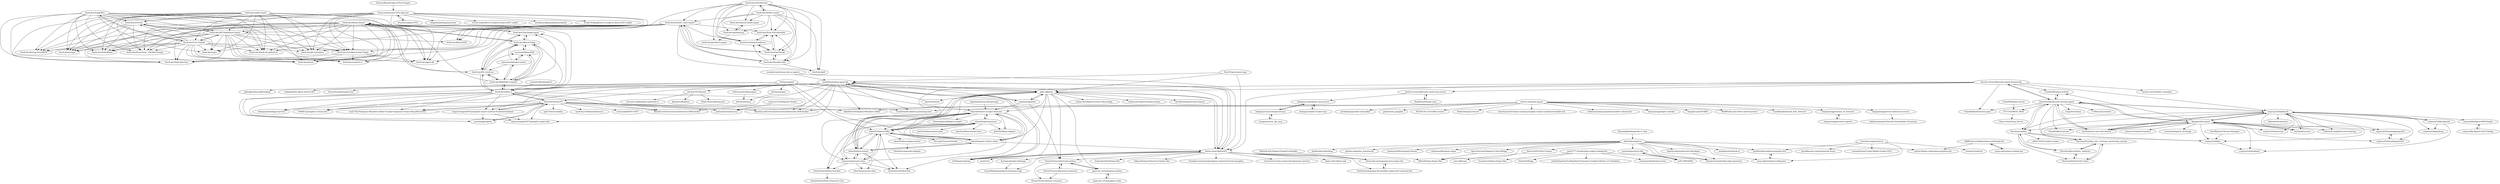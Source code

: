 digraph G {
"DosX-dev/FindEXEC" -> "DosX-dev/x16Calc"
"DosX-dev/FindEXEC" -> "DosX-dev/HelloWorld"
"DosX-dev/FindEXEC" -> "DosX-dev/rep3"
"DosX-dev/FindEXEC" -> "DosX-dev/NoLag-PortalRTX"
"DosX-dev/FindEXEC" -> "DosX-dev/DosX-dev.github.io"
"DosX-dev/FindEXEC" -> "DosX-dev/NET-MalwareCryptor"
"DosX-dev/FindEXEC" -> "DosX-dev/braux"
"DosX-dev/FindEXEC" -> "DosX-dev/VirusTotal__VM-Bots-Dump"
"DosX-dev/FindEXEC" -> "DosX-dev/scripts"
"DosX-dev/FindEXEC" -> "DosX-dev/UAC-Exploit"
"DosX-dev/FindEXEC" -> "DosX-dev/cpuid-in-C"
"DosX-dev/FindEXEC" -> "DosX-dev/open-db"
"DosX-dev/FindEXEC" -> "DosX-dev/DefCollection"
"DosX-dev/FindEXEC" -> "DosX-dev/JS-Calculator"
"DosX-dev/FindEXEC" -> "DosX-dev/LetsBeFriends-Trojan"
"DosX-dev/x16Calc" -> "DosX-dev/HelloWorld"
"DosX-dev/x16Calc" -> "DosX-dev/rep3"
"DosX-dev/x16Calc" -> "DosX-dev/VirusTotal__VM-Bots-Dump"
"DosX-dev/x16Calc" -> "DosX-dev/NoLag-PortalRTX"
"DosX-dev/x16Calc" -> "DosX-dev/DosX-dev.github.io"
"DosX-dev/x16Calc" -> "DosX-dev/scripts"
"DosX-dev/x16Calc" -> "DosX-dev/NET-MalwareCryptor"
"DosX-dev/UAC-Exploit" -> "DosX-dev/rep3"
"DosX-dev/UAC-Exploit" -> "DosX-dev/HelloWorld"
"DosX-dev/UAC-Exploit" -> "DosX-dev/NET-MalwareCryptor"
"DosX-dev/UAC-Exploit" -> "DosX-dev/DosX-dev.github.io"
"DosX-dev/UAC-Exploit" -> "DosX-dev/scripts"
"DosX-dev/UAC-Exploit" -> "DosX-dev/VirusTotal__VM-Bots-Dump"
"DosX-dev/UAC-Exploit" -> "DosX-dev/NoLag-PortalRTX"
"DosX-dev/UAC-Exploit" -> "DosX-dev/x16Calc"
"DosX-dev/UAC-Exploit" -> "DosX-dev/braux"
"DosX-dev/UAC-Exploit" -> "DosX-dev/cpuid-in-C"
"DosX-dev/UAC-Exploit" -> "DosX-dev/JS-Calculator"
"DosX-dev/UAC-Exploit" -> "DosX-dev/open-db"
"DosX-dev/UAC-Exploit" -> "DosX-dev/DefCollection"
"DosX-dev/UAC-Exploit" -> "DosX-dev/LetsBeFriends-Trojan"
"DosX-dev/UAC-Exploit" -> "DosX-dev/FindEXEC"
"DosX-dev/ASM-Guard" -> "DosX-dev/HelloWorld"
"DosX-dev/ASM-Guard" -> "DosX-dev/rep3"
"DosX-dev/ASM-Guard" -> "DosX-dev/x16Calc"
"DosX-dev/ASM-Guard" -> "DosX-dev/DosX-dev.github.io"
"DosX-dev/ASM-Guard" -> "DosX-dev/NET-MalwareCryptor"
"DosX-dev/ASM-Guard" -> "DosX-dev/scripts"
"DosX-dev/ASM-Guard" -> "DosX-dev/open-db"
"DosX-dev/ASM-Guard" -> "DosX-dev/NoLag-PortalRTX"
"DosX-dev/ASM-Guard" -> "DosX-dev/UAC-Exploit"
"DosX-dev/ASM-Guard" -> "DosX-dev/cpuid-in-C"
"DosX-dev/ASM-Guard" -> "DosX-dev/VirusTotal__VM-Bots-Dump"
"DosX-dev/ASM-Guard" -> "DosX-dev/JS-Calculator"
"DosX-dev/ASM-Guard" -> "DosX-dev/braux"
"DosX-dev/ASM-Guard" -> "DosX-dev/DefCollection"
"DosX-dev/ASM-Guard" -> "DosX-dev/LetsBeFriends-Trojan"
"elizaOS/agentmemory" -> "elizaOS/twitter-scraper-finetune"
"elizaOS/agentmemory" -> "elizaOS/characterfile"
"elizaOS/agentmemory" -> "JoinTheAlliance/bgent" ["e"=1]
"elizaOS/agentmemory" -> "JoinTheAlliance/autocoder" ["e"=1]
"elizaOS/agentmemory" -> "JoinTheAlliance/start-here" ["e"=1]
"elizaOS/agentmemory" -> "HowieDuhzit/Eliza-Installer"
"DosX-dev/MemCleaner" -> "DosX-dev/TinySnake-game"
"DosX-dev/MemCleaner" -> "DosX-dev/PE-LiteScan"
"DosX-dev/MemCleaner" -> "DosX-dev/BatchToApp"
"DosX-dev/MemCleaner" -> "DosX-dev/cpuid-in-C"
"DosX-dev/MemCleaner" -> "DosX-dev/open-db"
"DosX-dev/MemCleaner" -> "DosX-dev/NET-MalwareCryptor"
"DosX-dev/MemCleaner" -> "DosX-dev/LetsBeFriends-Trojan"
"DosX-dev/MemCleaner" -> "DosX-dev/DefCollection"
"DosX-dev/MemCleaner" -> "DosX-dev/rep3"
"DosX-dev/MemCleaner" -> "DosX-dev/braux"
"DosX-dev/MemCleaner" -> "DosX-dev/HelloWorld"
"DosX-dev/MemCleaner" -> "DosX-dev/JS-Calculator"
"DosX-dev/MemCleaner" -> "DosX-dev/NoLag-PortalRTX"
"DosX-dev/MemCleaner" -> "DosX-dev/DosX-dev.github.io"
"DosX-dev/MemCleaner" -> "DosX-dev/VirusTotal__VM-Bots-Dump"
"DosX-dev/TinySnake-game" -> "DosX-dev/MemCleaner"
"DosX-dev/TinySnake-game" -> "DosX-dev/PE-LiteScan"
"DosX-dev/TinySnake-game" -> "DosX-dev/BatchToApp"
"DosX-dev/NET-MalwareCryptor" -> "DosX-dev/braux"
"DosX-dev/NET-MalwareCryptor" -> "DosX-dev/cpuid-in-C"
"DosX-dev/NET-MalwareCryptor" -> "DosX-dev/DefCollection"
"DosX-dev/NET-MalwareCryptor" -> "DosX-dev/open-db"
"DosX-dev/NET-MalwareCryptor" -> "DosX-dev/rep3"
"DosX-dev/NET-MalwareCryptor" -> "DosX-dev/JS-Calculator"
"DosX-dev/NET-MalwareCryptor" -> "DosX-dev/LetsBeFriends-Trojan"
"DosX-dev/NET-MalwareCryptor" -> "DosX-dev/HelloWorld"
"DosX-dev/NET-MalwareCryptor" -> "DosX-dev/scripts"
"DosX-dev/NET-MalwareCryptor" -> "DosX-dev/VirusTotal__VM-Bots-Dump"
"DosX-dev/NET-MalwareCryptor" -> "DosX-dev/NoLag-PortalRTX"
"DosX-dev/NET-MalwareCryptor" -> "DosX-dev/DosX-dev.github.io"
"DosX-dev/NET-MalwareCryptor" -> "DosX-dev/UAC-Exploit"
"DosX-dev/NET-MalwareCryptor" -> "DosX-dev/x16Calc"
"DosX-dev/NET-MalwareCryptor" -> "DosX-dev/BatchASM"
"DosX-dev/LetsBeFriends-Trojan" -> "DosX-dev/open-db"
"DosX-dev/LetsBeFriends-Trojan" -> "DosX-dev/cpuid-in-C"
"DosX-dev/LetsBeFriends-Trojan" -> "DosX-dev/braux"
"DosX-dev/LetsBeFriends-Trojan" -> "DosX-dev/DefCollection"
"friuns2/BlackFriday-GPTs-Prompts" -> "friuns2/Awesome-GPTs-Big-List" ["e"=1]
"friuns2/Leaked-GPTs" -> "friuns2/Awesome-GPTs-Big-List" ["e"=1]
"raphaelmansuy/code2prompt" -> "elizaOS/twitter-scraper-finetune" ["e"=1]
"ac3ss0r/obfusheader.h" -> "DosX-dev/obfus.h" ["e"=1]
"friuns2/Awesome-GPTs-Big-List" -> "bingsydney/bingextension"
"friuns2/Awesome-GPTs-Big-List" -> "friuns2/Leaked-GPTs" ["e"=1]
"friuns2/Awesome-GPTs-Big-List" -> "eCash-stake/How-to-stake-eCash-in-XEC-wallet"
"friuns2/Awesome-GPTs-Big-List" -> "monkeymrfgit/monkeymrf-guide"
"friuns2/Awesome-GPTs-Big-List" -> "DosX-dev/braux"
"friuns2/Awesome-GPTs-Big-List" -> "DosX-dev/cpuid-in-C"
"friuns2/Awesome-GPTs-Big-List" -> "DosX-dev/BatchASM"
"friuns2/Awesome-GPTs-Big-List" -> "DosX-dev/x16Calc"
"friuns2/Awesome-GPTs-Big-List" -> "eCash-Staking/How-to-stake-eCash-in-XEC-wallet"
"friuns2/Awesome-GPTs-Big-List" -> "DosX-dev/DefCollection"
"friuns2/Awesome-GPTs-Big-List" -> "DosX-dev/scripts"
"friuns2/Awesome-GPTs-Big-List" -> "DosX-dev/VirusTotal__VM-Bots-Dump"
"friuns2/Awesome-GPTs-Big-List" -> "DosX-dev/JS-Calculator"
"friuns2/Awesome-GPTs-Big-List" -> "DosX-dev/open-db"
"friuns2/Awesome-GPTs-Big-List" -> "DosX-dev/LetsBeFriends-Trojan"
"DosX-dev/obfus.h" -> "DosX-dev/Astral-PE"
"DosX-dev/obfus.h" -> "DosX-dev/PE-LiteScan"
"DosX-dev/obfus.h" -> "DosX-dev/TinySnake-game"
"DosX-dev/obfus.h" -> "DosX-dev/MemCleaner"
"DosX-dev/obfus.h" -> "DosX-dev/BatchToApp"
"DosX-dev/obfus.h" -> "machinegpt/agent"
"DosX-dev/obfus.h" -> "DosX-dev/WebSafeCompiler"
"DosX-dev/obfus.h" -> "cnsk7392/Telegram-Members-Adder-Scraper-Spammer-Cloner-ManyMore2025"
"DosX-dev/obfus.h" -> "topsecretagent007/pumpfun-smart-contract-frontend-backend"
"DosX-dev/obfus.h" -> "JoshuaSum/solana-txn"
"DosX-dev/obfus.h" -> "tokenguardio/dapp-marvels"
"DosX-dev/obfus.h" -> "MrR812/pumpfun-volume-bot"
"DosX-dev/obfus.h" -> "topsecretagent007/pumpfun-sniper-bot"
"DosX-dev/obfus.h" -> "MiniAiLive/ID-DocumentLivenessDetection-SDK-Docker"
"DosX-dev/obfus.h" -> "MiniAiLive/FaceLivenessDetection-SDK-Docker"
"piotrostr/listen" -> "sendaifun/solana-agent-kit" ["e"=1]
"DosX-dev/Zeus-File-Identifier" -> "DosX-dev/AntiAntiAdblock"
"DosX-dev/Zeus-File-Identifier" -> "DosX-dev/FastTweak"
"DosX-dev/DotNET_XorCryptor" -> "DosX-dev/Zeus-File-Identifier"
"DosX-dev/DotNET_XorCryptor" -> "DosX-dev/AntiAntiAdblock"
"DosX-dev/DotNET_XorCryptor" -> "DosX-dev/FastTweak"
"DosX-dev/DotNET_XorCryptor" -> "DosX-dev/PassByCode"
"DosX-dev/DotNET_XorCryptor" -> "DosX-dev/pdf"
"DosX-dev/DotNET_XorCryptor" -> "DosX-dev/BatchASM"
"DosX-dev/DotNET_XorCryptor" -> "DosX-dev/NET-MalwareCryptor"
"DosX-dev/DotNET_XorCryptor" -> "DosX-dev/open-db"
"DosX-dev/DotNET_XorCryptor" -> "DosX-dev/JS-Calculator"
"DosX-dev/DotNET_XorCryptor" -> "DosX-dev/braux"
"DosX-dev/DotNET_XorCryptor" -> "DosX-dev/scripts"
"DosX-dev/DotNET_XorCryptor" -> "DosX-dev/HelloWorld"
"DosX-dev/DotNET_XorCryptor" -> "DosX-dev/DosX-dev.github.io"
"DosX-dev/DotNET_XorCryptor" -> "DosX-dev/LetsBeFriends-Trojan"
"DosX-dev/DotNET_XorCryptor" -> "DosX-dev/DefCollection"
"DosX-dev/AntiAntiAdblock" -> "DosX-dev/Zeus-File-Identifier"
"DosX-dev/AntiAntiAdblock" -> "DosX-dev/FastTweak"
"DosX-dev/PassByCode" -> "DosX-dev/Zeus-File-Identifier"
"DosX-dev/PassByCode" -> "DosX-dev/AntiAntiAdblock"
"DosX-dev/PassByCode" -> "DosX-dev/FastTweak"
"DosX-dev/PassByCode" -> "DosX-dev/pdf"
"DosX-dev/PassByCode" -> "DosX-dev/DotNET_XorCryptor"
"Virtual-Protocol/protocol-contracts" -> "Virtual-Protocol/virtuals-python"
"Virtual-Protocol/protocol-contracts" -> "Virtual-Protocol/react-virtual-ai"
"DosX-dev/FastTweak" -> "DosX-dev/Zeus-File-Identifier"
"DosX-dev/FastTweak" -> "DosX-dev/AntiAntiAdblock"
"DosX-dev/FastTweak" -> "DosX-dev/DotNET_XorCryptor"
"DosX-dev/FastTweak" -> "DosX-dev/PassByCode"
"DosX-dev/HTML-Guard" -> "DosX-dev/pdf"
"DosX-dev/HTML-Guard" -> "DosX-dev/NativeClicker-game"
"DosX-dev/HTML-Guard" -> "DosX-dev/geoblock.js"
"DosX-dev/HTML-Guard" -> "DosX-dev/AntiAntiAdblock"
"DosX-dev/HTML-Guard" -> "DosX-dev/FastTweak"
"DosX-dev/HTML-Guard" -> "DosX-dev/Zeus-File-Identifier"
"DosX-dev/HTML-Guard" -> "DosX-dev/PassByCode"
"DosX-dev/HTML-Guard" -> "DosX-dev/DotNET_XorCryptor"
"DosX-dev/HTML-Guard" -> "DosX-dev/UPX-Patcher"
"DosX-dev/UPX-Patcher" -> "DosX-dev/NativeClicker-game"
"DosX-dev/UPX-Patcher" -> "DosX-dev/geoblock.js"
"DosX-dev/UPX-Patcher" -> "DosX-dev/pdf"
"DosX-dev/UPX-Patcher" -> "DosX-dev/HTML-Guard"
"DosX-dev/UPX-Patcher" -> "DosX-dev/DotNET_XorCryptor"
"DosX-dev/UPX-Patcher" -> "DosX-dev/Zeus-File-Identifier"
"DosX-dev/UPX-Patcher" -> "DosX-dev/AntiAntiAdblock"
"DosX-dev/UPX-Patcher" -> "DosX-dev/PassByCode"
"DosX-dev/UPX-Patcher" -> "DosX-dev/FastTweak"
"DosX-dev/UPX-Patcher" -> "DosX-dev/JustMove-game"
"DosX-dev/UPX-Patcher" -> "DosX-dev/BatchASM"
"DosX-dev/NativeClicker-game" -> "DosX-dev/geoblock.js"
"DosX-dev/geoblock.js" -> "DosX-dev/NativeClicker-game"
"DosX-dev/geoblock.js" -> "DosX-dev/JustMove-game"
"dopezerobiz/solana-bot-developer" -> "flatulent-foundry/fart-joke-generator"
"ChainBuff/solana-web3js" -> "QuantVela/build-your-onchain-agent" ["e"=1]
"sendaifun/solana-agent-kit" -> "machinegpt/agent"
"sendaifun/solana-agent-kit" -> "JoshuaSum/solana-txn"
"sendaifun/solana-agent-kit" -> "cnsk7392/Telegram-Members-Adder-Scraper-Spammer-Cloner-ManyMore2025"
"sendaifun/solana-agent-kit" -> "DosX-dev/Astral-PE"
"sendaifun/solana-agent-kit" -> "topsecretagent007/pumpfun-sniper-bot"
"sendaifun/solana-agent-kit" -> "topsecretagent007/pumpfun-smart-contract-frontend-backend"
"sendaifun/solana-agent-kit" -> "goat-sdk/goat"
"sendaifun/solana-agent-kit" -> "blorm-network/ZerePy"
"sendaifun/solana-agent-kit" -> "DosX-dev/obfus.h"
"sendaifun/solana-agent-kit" -> "MrR812/pumpfun-volume-bot"
"sendaifun/solana-agent-kit" -> "MiniAiLive/FaceLivenessDetection-SDK-Docker"
"sendaifun/solana-agent-kit" -> "0xPlaygrounds/rig" ["e"=1]
"sendaifun/solana-agent-kit" -> "MiniAiLive/ID-DocumentLivenessDetection-SDK-Docker"
"sendaifun/solana-agent-kit" -> "xbkdf2819/Telegram-Members-Adder"
"sendaifun/solana-agent-kit" -> "EchoEth/eth-address-poisoning-tool"
"Rabnail-SOL/Solana-PumpFun-Bundler" -> "Novacode-ux/sunpump-tron-sniper-bot" ["e"=1]
"heurist-network/heurist-agent-framework" -> "QuantVela/build-your-onchain-agent"
"heurist-network/heurist-agent-framework" -> "heurist-network/heurist-mesh-mcp-server"
"heurist-network/heurist-agent-framework" -> "heurist-network/dev-examples"
"heurist-network/heurist-agent-framework" -> "ChainBuff/yellowstone-grpc" ["e"=1]
"heurist-network/heurist-agent-framework" -> "ChainBuff/solana-web3js" ["e"=1]
"heurist-network/heurist-agent-framework" -> "cryptocj520/bphltaoli"
"heurist-network/heurist-agent-framework" -> "blorm-network/ZerePy"
"heurist-network/heurist-agent-framework" -> "goat-sdk/goat"
"heurist-network/heurist-agent-framework" -> "elizaOS/characterfile"
"elizaOS/twitter-scraper-finetune" -> "elizaOS/characterfile"
"elizaOS/twitter-scraper-finetune" -> "elizaOS/agentmemory"
"elizaOS/twitter-scraper-finetune" -> "dreaminglucid/degen-scraper"
"elizaOS/twitter-scraper-finetune" -> "elizaOS/agent-twitter-client" ["e"=1]
"elizaOS/twitter-scraper-finetune" -> "elizaOS/eliza-starter"
"elizaOS/twitter-scraper-finetune" -> "elizaOS/LiveVideoChat"
"elizaOS/twitter-scraper-finetune" -> "thejoven/awesome-eliza"
"elizaOS/twitter-scraper-finetune" -> "JoinTheAlliance/bgent" ["e"=1]
"blorm-network/ZerePy" -> "0xPlaygrounds/rig" ["e"=1]
"blorm-network/ZerePy" -> "sendaifun/solana-agent-kit"
"blorm-network/ZerePy" -> "SolanabuyBot/Solana-Bot"
"blorm-network/ZerePy" -> "FunPumtools/pump-fun-bundler-sniper-bot-comment-bot"
"blorm-network/ZerePy" -> "goat-sdk/goat"
"blorm-network/ZerePy" -> "Sifpun/Solana-Pump-Fun-Sniper-Bot"
"blorm-network/ZerePy" -> "Pumpfuncomments/pumpfun-comment-bot-for-pumpfun" ["e"=1]
"blorm-network/ZerePy" -> "Novacode-ux/sunpump-tron-sniper-bot"
"blorm-network/ZerePy" -> "Sfibra/Solana-Sniper-Bot"
"blorm-network/ZerePy" -> "SuomiMarketing/Sports-betting-script"
"blorm-network/ZerePy" -> "LetCasino/Crypto-casino-development-services"
"blorm-network/ZerePy" -> "flash-usdt1/flash-usdt"
"blorm-network/ZerePy" -> "herniqeu/graph-arbitrage"
"blorm-network/ZerePy" -> "aixzti1/ti1"
"blorm-network/ZerePy" -> "Virtual-Protocol/virtuals-python"
"ChainBuff/open-sol-bot" -> "FCY316/OROG_WEB" ["e"=1]
"elizaOS/agent-twitter-client" -> "elizaOS/twitter-scraper-finetune" ["e"=1]
"elizaOS/agent-twitter-client" -> "elizaOS/characterfile" ["e"=1]
"elizaOS/agent-twitter-client" -> "elizaOS/agentmemory" ["e"=1]
"elizaOS/agent-twitter-client" -> "blorm-network/ZerePy" ["e"=1]
"elizaOS/agent-twitter-client" -> "elizaOS/eliza-starter" ["e"=1]
"goat-sdk/goat" -> "coinbase/agentkit" ["e"=1]
"goat-sdk/goat" -> "sendaifun/solana-agent-kit"
"goat-sdk/goat" -> "blorm-network/ZerePy"
"goat-sdk/goat" -> "Virtual-Protocol/virtuals-python"
"goat-sdk/goat" -> "elizaOS/twitter-scraper-finetune"
"goat-sdk/goat" -> "elizaOS/eliza-starter"
"goat-sdk/goat" -> "solana-developers/create-solana-dapp" ["e"=1]
"goat-sdk/goat" -> "piotrostr/listen" ["e"=1]
"goat-sdk/goat" -> "solana-developers/solana-actions" ["e"=1]
"goat-sdk/goat" -> "elizaOS/agent-twitter-client" ["e"=1]
"goat-sdk/goat" -> "thejoven/awesome-eliza"
"goat-sdk/goat" -> "0xPlaygrounds/rig" ["e"=1]
"goat-sdk/goat" -> "davidfurlong/awesome-frames" ["e"=1]
"goat-sdk/goat" -> "elizaOS/characterfile"
"goat-sdk/goat" -> "game-by-virtuals/game-python"
"elizaOS/characterfile" -> "elizaOS/twitter-scraper-finetune"
"elizaOS/characterfile" -> "elizaOS/agentmemory"
"elizaOS/characterfile" -> "elizaOS/eliza-starter"
"elizaOS/characterfile" -> "elizaOS/LiveVideoChat"
"elizaOS/characterfile" -> "thejoven/awesome-eliza"
"elizaOS/characterfile" -> "elizaOS/agent-twitter-client" ["e"=1]
"elizaOS/characterfile" -> "HowieDuhzit/Eliza-Installer"
"elizaOS/characterfile" -> "M3-org/CharacterStudio" ["e"=1]
"elizaOS/characterfile" -> "elizaOS/eliza-plugin-starter"
"thejoven/awesome-eliza" -> "elizaOS/characterfile"
"thejoven/awesome-eliza" -> "elizaOS/twitter-scraper-finetune"
"thejoven/awesome-eliza" -> "HowieDuhzit/Eliza-Installer"
"thejoven/awesome-eliza" -> "elizaOS/LiveVideoChat"
"thejoven/awesome-eliza" -> "elizaOS/agentmemory"
"thejoven/awesome-eliza" -> "elizaOS/eliza-starter"
"thejoven/awesome-eliza" -> "elizaOS/awesome-eliza"
"coinbase/agentkit" -> "goat-sdk/goat" ["e"=1]
"coinbase/agentkit" -> "elizaOS/twitter-scraper-finetune" ["e"=1]
"coinbase/agentkit" -> "sendaifun/solana-agent-kit" ["e"=1]
"coinbase/agentkit" -> "Virtual-Protocol/virtuals-python" ["e"=1]
"0xPlaygrounds/rig" -> "blorm-network/ZerePy" ["e"=1]
"0xPlaygrounds/rig" -> "sendaifun/solana-agent-kit" ["e"=1]
"elizaOS/eliza-starter" -> "elizaOS/characterfile"
"elizaOS/eliza-starter" -> "elizaOS/twitter-scraper-finetune"
"elizaOS/eliza-starter" -> "elizaOS/agentmemory"
"elizaOS/eliza-starter" -> "elizaOS/LiveVideoChat"
"elizaOS/eliza-starter" -> "goat-sdk/goat"
"elizaOS/eliza-starter" -> "elizaOS/awesome-eliza"
"elizaOS/eliza-starter" -> "thejoven/awesome-eliza"
"elizaOS/eliza-starter" -> "elizaOS/agent-twitter-client" ["e"=1]
"0xfreysa/agent" -> "PsycheFoundation/psyche" ["e"=1]
"0xfreysa/agent" -> "0xfreysa/esper"
"0xfreysa/agent" -> "0xfreysa/nitriding-agent"
"0xfreysa/agent" -> "elizaOS/agent-twitter-client" ["e"=1]
"0xfreysa/agent" -> "elizaOS/characterfile"
"0xfreysa/agent" -> "coinbase/agentkit" ["e"=1]
"0xfreysa/agent" -> "blorm-network/ZerePy"
"0xfreysa/agent" -> "elizaOS/twitter-scraper-finetune"
"0xfreysa/agent" -> "goat-sdk/goat"
"0xfreysa/agent" -> "Dstack-TEE/dstack"
"0xfreysa/agent" -> "jplhughes/bon-jailbreaking" ["e"=1]
"0xfreysa/agent" -> "collabland/AI-Agent-Starter-Kit"
"DosX-dev/PE-LiteScan" -> "DosX-dev/BatchToApp"
"DosX-dev/PE-LiteScan" -> "DosX-dev/MemCleaner"
"DosX-dev/PE-LiteScan" -> "DosX-dev/WebSafeCompiler"
"DosX-dev/PE-LiteScan" -> "DosX-dev/TinySnake-game"
"DosX-dev/PE-LiteScan" -> "vexorus/NikmaASM"
"DosX-dev/PE-LiteScan" -> "DosX-dev/obfus.h"
"DosX-dev/WebSafeCompiler" -> "DosX-dev/PE-LiteScan"
"DosX-dev/WebSafeCompiler" -> "DosX-dev/BatchToApp"
"DosX-dev/WebSafeCompiler" -> "DosX-dev/MemCleaner"
"DosX-dev/WebSafeCompiler" -> "DosX-dev/TinySnake-game"
"DosX-dev/WebSafeCompiler" -> "vexorus/NikmaASM"
"DosX-dev/WebSafeCompiler" -> "bytenano/SimpleCrypter"
"DosX-dev/WebSafeCompiler" -> "DosX-dev/obfus.h"
"Dstack-TEE/dstack" -> "Account-Link/teleport-gramine-rs"
"Dstack-TEE/dstack" -> "flashbots/flashbox"
"Dstack-TEE/dstack" -> "Phala-Network/dcap-qvl"
"HowieDuhzit/Eliza-Installer" -> "HowieDuhzit/Eliza-Character-Gen"
"Novacode-ux/sunpump-tron-sniper-bot" -> "FunPumtools/pump-fun-bundler-sniper-bot-comment-bot"
"DosX-dev/BatchToApp" -> "DosX-dev/PE-LiteScan"
"DosX-dev/BatchToApp" -> "DosX-dev/MemCleaner"
"DosX-dev/BatchToApp" -> "DosX-dev/TinySnake-game"
"DosX-dev/BatchToApp" -> "DosX-dev/WebSafeCompiler"
"DosX-dev/BatchToApp" -> "vexorus/NikmaASM"
"topsecretagent007/pumpfun-smart-contract-frontend-backend" -> "topsecretagent007/pumpfun-sniper-bot"
"topsecretagent007/pumpfun-smart-contract-frontend-backend" -> "machinegpt/agent"
"topsecretagent007/pumpfun-smart-contract-frontend-backend" -> "DosX-dev/Astral-PE"
"FunPumtools/pump-fun-bundler-sniper-bot-comment-bot" -> "Novacode-ux/sunpump-tron-sniper-bot"
"peter777-cloud/solana-sniper-trading-bot" -> "stasbanned/web3execution"
"peter777-cloud/solana-sniper-trading-bot" -> "Enochay1/Solana-Sniper-Bot"
"peter777-cloud/solana-sniper-trading-bot" -> "VohminV/Reggi"
"peter777-cloud/solana-sniper-trading-bot" -> "charlietheplum/TradingView-Premium-Cracked-Lifetime-v2.9-Desktop"
"peter777-cloud/solana-sniper-trading-bot" -> "flatulent-foundry/fart-joke-generator"
"bytenano/SimpleCrypter" -> "vexorus/NikmaASM"
"bytenano/SimpleCrypter" -> "DosX-dev/BatchToApp"
"bytenano/SimpleCrypter" -> "DosX-dev/WebSafeCompiler"
"bytenano/SimpleCrypter" -> "DosX-dev/PE-LiteScan"
"NatsuCd/D3vN3x-Crypter" -> "axis-talk/soon"
"herniqeu/graph-arbitrage" -> "SuomiMarketing/Sports-betting-script"
"vexorus/NikmaASM" -> "bytenano/SimpleCrypter"
"vexorus/NikmaASM" -> "DosX-dev/WebSafeCompiler"
"vexorus/NikmaASM" -> "DosX-dev/BatchToApp"
"quorini/quorini-js-sdk" -> "tedl-1990/AIWS"
"moondevonyt/moon-dev-ai-agents" -> "blorm-network/ZerePy" ["e"=1]
"moondevonyt/moon-dev-ai-agents" -> "sendaifun/solana-agent-kit" ["e"=1]
"danilofalcao/jarvis" -> "Sfibra/Solana-Sniper-Bot"
"danilofalcao/jarvis" -> "tedl-1990/AIWS"
"danilofalcao/jarvis" -> "Open-Yescoin/Telegram-Unity-Bridge"
"danilofalcao/jarvis" -> "flatulent-foundry/fart-joke-generator"
"danilofalcao/jarvis" -> "quorini/quorini-js-sdk"
"danilofalcao/jarvis" -> "dopezerobiz/solana-bot-developer"
"danilofalcao/jarvis" -> "mobilepower4/task.ai"
"danilofalcao/jarvis" -> "Jackthedevy/Hashtag"
"danilofalcao/jarvis" -> "JackPosobiec/solana-pumpfun-bot"
"danilofalcao/jarvis" -> "warp-allen/solana-trading-bot"
"danilofalcao/jarvis" -> "NatsuCd/D3vN3x-Crypter"
"danilofalcao/jarvis" -> "aptima-ai/aptima_framework" ["e"=1]
"danilofalcao/jarvis" -> "jimmyraj18/Emerging-Threats"
"danilofalcao/jarvis" -> "Solana-Meme-Lab/solana-pumpfun-bot"
"danilofalcao/jarvis" -> "vladmeer/Raydium-sniper"
"skanger/zifei-panel" -> "cryptocj520/bphltaoli"
"skanger/zifei-panel" -> "fuzzland/sui-mev" ["e"=1]
"skanger/zifei-panel" -> "cryptocj520/bp3"
"skanger/zifei-panel" -> "cryptocj520/madingspot420"
"skanger/zifei-panel" -> "SaoXuan/rust-mev-bot-shared" ["e"=1]
"skanger/zifei-panel" -> "cryptocj520/mading2"
"skanger/zifei-panel" -> "foolstack-omg/block-tech-sharing" ["e"=1]
"skanger/zifei-panel" -> "Theclues/chatbot"
"skanger/zifei-panel" -> "catsats/backpack_exchange" ["e"=1]
"skanger/zifei-panel" -> "cryptocj520/meteora"
"skanger/zifei-panel" -> "simons-freedom/X-monitor" ["e"=1]
"skanger/zifei-panel" -> "cryptocj520/madingperps420"
"skanger/zifei-panel" -> "ChainBuff/sol-arb-bot" ["e"=1]
"skanger/zifei-panel" -> "QuantVela/build-your-onchain-agent"
"skanger/zifei-panel" -> "ChainBuff/solana-web3js" ["e"=1]
"Theclues/Funding_rate_strategy_monitoring_system" -> "Theclues/MacroNews_Analyzer"
"Theclues/Funding_rate_strategy_monitoring_system" -> "Theclues/FlowTrack-Crypto"
"Theclues/FlowTrack-Crypto" -> "Theclues/Funding_rate_strategy_monitoring_system"
"Theclues/FlowTrack-Crypto" -> "Theclues/MacroNews_Analyzer"
"Theclues/MacroNews_Analyzer" -> "Theclues/Funding_rate_strategy_monitoring_system"
"Theclues/MacroNews_Analyzer" -> "Theclues/FlowTrack-Crypto"
"Theclues/MacroNews_Analyzer" -> "Theclues/chatbot"
"fuzzland/sui-mev" -> "skanger/zifei-panel" ["e"=1]
"fuzzland/sui-mev" -> "cryptocj520/bphltaoli" ["e"=1]
"FCY316/OROG_WEB" -> "China-Chris/Orog_Server"
"cryptocj520/bp3" -> "cryptocj520/mading2"
"Virtual-Protocol/virtuals-python" -> "Virtual-Protocol/protocol-contracts"
"Virtual-Protocol/virtuals-python" -> "game-by-virtuals/game-python"
"Virtual-Protocol/virtuals-python" -> "Virtual-Protocol/react-virtual-ai"
"devilflasher/Chrome-Manager" -> "cryptocj520/bp3" ["e"=1]
"SaoXuan/rust-mev-bot-shared" -> "cryptocj520/bphltaoli" ["e"=1]
"SaoXuan/rust-mev-bot-shared" -> "QuantVela/build-your-onchain-agent" ["e"=1]
"SaoXuan/rust-mev-bot-shared" -> "skanger/zifei-panel" ["e"=1]
"NeurProjects/neur-app" -> "sendaifun/solana-agent-kit" ["e"=1]
"NeurProjects/neur-app" -> "blorm-network/ZerePy" ["e"=1]
"NeurProjects/neur-app" -> "goat-sdk/goat" ["e"=1]
"Bankless/onchain-mcp" -> "heurist-network/heurist-mesh-mcp-server"
"Rizwankaka/deepseek-r1-chat" -> "danilofalcao/jarvis" ["e"=1]
"QuantVela/build-your-onchain-agent" -> "Theclues/chatbot"
"QuantVela/build-your-onchain-agent" -> "SaoXuan/rust-mev-bot-shared" ["e"=1]
"QuantVela/build-your-onchain-agent" -> "ChainBuff/sol-arb-bot" ["e"=1]
"QuantVela/build-your-onchain-agent" -> "ChainBuff/yellowstone-grpc" ["e"=1]
"QuantVela/build-your-onchain-agent" -> "FCY316/OROG_WEB"
"QuantVela/build-your-onchain-agent" -> "ChainBuff/solana-web3js" ["e"=1]
"QuantVela/build-your-onchain-agent" -> "cryptocj520/bphltaoli"
"QuantVela/build-your-onchain-agent" -> "heurist-network/heurist-agent-framework"
"QuantVela/build-your-onchain-agent" -> "icepy/0x-Python" ["e"=1]
"QuantVela/build-your-onchain-agent" -> "cryptocj520/bp3"
"QuantVela/build-your-onchain-agent" -> "skanger/zifei-panel"
"QuantVela/build-your-onchain-agent" -> "COINsciencer/web3" ["e"=1]
"game-by-virtuals/game-python" -> "game-by-virtuals/game-node"
"game-by-virtuals/game-python" -> "Virtual-Protocol/virtuals-python"
"game-by-virtuals/game-node" -> "game-by-virtuals/game-python"
"benjaminegger/Lidar_AI_Solution" -> "benjaminegger/nexus-agents"
"benjaminegger/nexus-agents" -> "benjaminegger/Lidar_AI_Solution"
"Theclues/chatbot" -> "Theclues/MacroNews_Analyzer"
"Theclues/chatbot" -> "Theclues/Funding_rate_strategy_monitoring_system"
"Theclues/chatbot" -> "a00012025/crawler-scripts"
"Theclues/chatbot" -> "Theclues/FlowTrack-Crypto"
"Theclues/chatbot" -> "QuantVela/build-your-onchain-agent"
"Theclues/chatbot" -> "cryptocj520/bp3"
"cryptocj520/backpack2" -> "cryptocj520/jiankong"
"cryptocj520/backpack2" -> "cryptocj520/bphltaoli"
"cryptocj520/backpack2" -> "cryptocj520/mading2"
"cryptocj520/bphltaoli" -> "skanger/zifei-panel"
"cryptocj520/bphltaoli" -> "cryptocj520/backpack2"
"cryptocj520/bphltaoli" -> "SaoXuan/rust-mev-bot-shared" ["e"=1]
"cryptocj520/bphltaoli" -> "fuzzland/sui-mev" ["e"=1]
"cryptocj520/bphltaoli" -> "cryptocj520/madingspot420"
"cryptocj520/bphltaoli" -> "fabius8/chromeAuto" ["e"=1]
"cryptocj520/bphltaoli" -> "cryptocj520/jiankong"
"cryptocj520/bphltaoli" -> "QuantVela/build-your-onchain-agent"
"cryptocj520/bphltaoli" -> "foolstack-omg/block-tech-sharing" ["e"=1]
"cryptocj520/bphltaoli" -> "cryptocj520/meteora"
"cryptocj520/bphltaoli" -> "yanowo/Backpack-MM-Simple"
"cryptocj520/bphltaoli" -> "cryptocj520/bp3"
"cryptocj520/bphltaoli" -> "cryptocj520/madingperps420"
"cryptocj520/bphltaoli" -> "Theclues/chatbot"
"cryptocj520/bphltaoli" -> "Theclues/Funding_rate_strategy_monitoring_system"
"0xfreysa/esper" -> "0xfreysa/freysa"
"DosX-dev/Astral-PE" -> "machinegpt/agent"
"DosX-dev/Astral-PE" -> "DosX-dev/obfus.h"
"DosX-dev/Astral-PE" -> "topsecretagent007/pumpfun-smart-contract-frontend-backend"
"DosX-dev/Astral-PE" -> "tokenguardio/dapp-marvels"
"DosX-dev/Astral-PE" -> "cnsk7392/Telegram-Members-Adder-Scraper-Spammer-Cloner-ManyMore2025"
"DosX-dev/Astral-PE" -> "EchoEth/eth-address-poisoning-tool"
"DosX-dev/Astral-PE" -> "MrR812/pumpfun-volume-bot"
"DosX-dev/Astral-PE" -> "JoshuaSum/solana-txn"
"DosX-dev/Astral-PE" -> "crxsmods/KANTU-BOT"
"DosX-dev/Astral-PE" -> "sgh370/rustvalidity"
"DosX-dev/Astral-PE" -> "topsecretagent007/pumpfun-sniper-bot"
"DosX-dev/Astral-PE" -> "MiniAiLive/ID-DocumentLivenessDetection-SDK-Docker"
"DosX-dev/Astral-PE" -> "wpcfom2539/denemebonusu"
"DosX-dev/Astral-PE" -> "MiniAiLive/FaceLivenessDetection-SDK-Docker"
"DosX-dev/Astral-PE" -> "xbkdf2819/Telegram-Members-Adder"
"wisent-ai/wisent-guard" -> "panthole/ai_gongdou"
"wisent-ai/wisent-guard" -> "RUSOCIAL-SU/GMX-Creator"
"wisent-ai/wisent-guard" -> "xbkdf2819/Telegram-Members-Adder"
"wisent-ai/wisent-guard" -> "benjaminegger/rust-inference-service"
"wisent-ai/wisent-guard" -> "BullaTalina/ip-stresser" ["e"=1]
"wisent-ai/wisent-guard" -> "solvolumer/solvolume-solana-pumpfun-volume-sandwich-bundler-bot"
"wisent-ai/wisent-guard" -> "Solleryn/solana-pumpfun-bundler-volume-bot"
"wisent-ai/wisent-guard" -> "shaymaaragab/iptv-checker"
"wisent-ai/wisent-guard" -> "MiniAiLive/ID-DocumentLivenessDetection-SDK-Docker"
"wisent-ai/wisent-guard" -> "Singulix-Labs/VOKIR"
"wisent-ai/wisent-guard" -> "WolfWorkz-zz/Credit-Card-Generator"
"wisent-ai/wisent-guard" -> "benjaminegger/Lidar_AI_Solution"
"wisent-ai/wisent-guard" -> "ezzeldinadel/attack_flow_detector"
"wisent-ai/wisent-guard" -> "EchoEth/eth-address-poisoning-tool"
"wisent-ai/wisent-guard" -> "ptcbink/magiceden-nutmarket"
"Open-Yescoin/Telegram-Unity-Bridge" -> "Sfibra/Solana-Sniper-Bot"
"JackPosobiec/solana-pumpfun-bot" -> "warp-allen/solana-trading-bot"
"eternalai-org/eternal-ai" -> "JackPosobiec/solana-pumpfun-bot"
"eternalai-org/eternal-ai" -> "f-amine/Candreva"
"eternalai-org/eternal-ai" -> "Javadkarami-com/restaurant-menu"
"eternalai-org/eternal-ai" -> "warp-allen/solana-trading-bot"
"eternalai-org/eternal-ai" -> "suntawfrozen/Crypto-Wallet-Finder-2025"
"heurist-network/heurist-mesh-mcp-server" -> "Bankless/onchain-mcp"
"heurist-network/heurist-mesh-mcp-server" -> "kukapay/cryptopanic-mcp-server"
"yanowo/Backpack-MM-Simple" -> "yanowo/Backpack-Grid-Trading"
"monroe31s/Nullpoint-Stealer" -> "JoshuaSum/solana-txn"
"cryptocj520/madingspot420" -> "cryptocj520/madingperps420"
"tedl-1990/AIWS" -> "quorini/quorini-js-sdk"
"0xfreysa/nitriding-agent" -> "0xfreysa/freysa"
"cryptocj520/madingperps420" -> "cryptocj520/madingspot420"
"kukapay/cryptopanic-mcp-server" -> "kukapay/crypto-feargreed-mcp"
"kukapay/cryptopanic-mcp-server" -> "kukapay/whale-tracker-mcp"
"benjaminegger/rust-inference-service" -> "tublydownloader/Youtube-Downloader-Extension"
"machinegpt/agent" -> "DosX-dev/Astral-PE"
"yanowo/Backpack-Grid-Trading" -> "yanowo/Backpack-MM-Simple"
"warp-allen/solana-trading-bot" -> "JackPosobiec/solana-pumpfun-bot"
"elizaOS/eliza-plugin-starter" -> "elizaOS/community-plugins"
"kukapay/crypto-feargreed-mcp" -> "kukapay/cryptopanic-mcp-server"
"kukapay/crypto-feargreed-mcp" -> "longmans/coin_api_mcp"
"longmans/coin_api_mcp" -> "kukapay/crypto-feargreed-mcp"
"kukapay/whale-tracker-mcp" -> "kukapay/cryptopanic-mcp-server"
"ARBProtocol-Rabby/solana-arbitrage-bot" -> "Solana-Meme-Lab/solana-pumpfun-bot"
"ARBProtocol-Rabby/solana-arbitrage-bot" -> "warp-zuki/solana-trading-bot"
"warp-zuki/solana-trading-bot" -> "ARBProtocol-Rabby/solana-arbitrage-bot"
"DosX-dev/FindEXEC" ["l"="-15.816,7.298"]
"DosX-dev/x16Calc" ["l"="-15.828,7.272"]
"DosX-dev/HelloWorld" ["l"="-15.809,7.322"]
"DosX-dev/rep3" ["l"="-15.852,7.281"]
"DosX-dev/NoLag-PortalRTX" ["l"="-15.846,7.299"]
"DosX-dev/DosX-dev.github.io" ["l"="-15.825,7.314"]
"DosX-dev/NET-MalwareCryptor" ["l"="-15.805,7.289"]
"DosX-dev/braux" ["l"="-15.79,7.313"]
"DosX-dev/VirusTotal__VM-Bots-Dump" ["l"="-15.839,7.261"]
"DosX-dev/scripts" ["l"="-15.784,7.269"]
"DosX-dev/UAC-Exploit" ["l"="-15.815,7.279"]
"DosX-dev/cpuid-in-C" ["l"="-15.818,7.257"]
"DosX-dev/open-db" ["l"="-15.784,7.296"]
"DosX-dev/DefCollection" ["l"="-15.799,7.305"]
"DosX-dev/JS-Calculator" ["l"="-15.801,7.268"]
"DosX-dev/LetsBeFriends-Trojan" ["l"="-15.791,7.284"]
"DosX-dev/ASM-Guard" ["l"="-15.828,7.289"]
"elizaOS/agentmemory" ["l"="-16.155,7.624"]
"elizaOS/twitter-scraper-finetune" ["l"="-16.133,7.614"]
"elizaOS/characterfile" ["l"="-16.161,7.603"]
"JoinTheAlliance/bgent" ["l"="36.648,25.596", "c"=1665]
"JoinTheAlliance/autocoder" ["l"="36.625,25.596", "c"=1665]
"JoinTheAlliance/start-here" ["l"="36.598,25.613", "c"=1665]
"HowieDuhzit/Eliza-Installer" ["l"="-16.177,7.631"]
"DosX-dev/MemCleaner" ["l"="-15.852,7.324"]
"DosX-dev/TinySnake-game" ["l"="-15.877,7.364"]
"DosX-dev/PE-LiteScan" ["l"="-15.9,7.364"]
"DosX-dev/BatchToApp" ["l"="-15.893,7.344"]
"DosX-dev/BatchASM" ["l"="-15.751,7.265"]
"friuns2/BlackFriday-GPTs-Prompts" ["l"="44.213,0.701", "c"=135]
"friuns2/Awesome-GPTs-Big-List" ["l"="-15.787,7.247"]
"friuns2/Leaked-GPTs" ["l"="44.141,0.626", "c"=135]
"raphaelmansuy/code2prompt" ["l"="41.397,0.211", "c"=7]
"ac3ss0r/obfusheader.h" ["l"="-41.634,-34.427", "c"=773]
"DosX-dev/obfus.h" ["l"="-15.951,7.396"]
"bingsydney/bingextension" ["l"="-15.767,7.203"]
"eCash-stake/How-to-stake-eCash-in-XEC-wallet" ["l"="-15.801,7.216"]
"monkeymrfgit/monkeymrf-guide" ["l"="-15.787,7.209"]
"eCash-Staking/How-to-stake-eCash-in-XEC-wallet" ["l"="-15.763,7.224"]
"DosX-dev/Astral-PE" ["l"="-16.005,7.413"]
"machinegpt/agent" ["l"="-16.015,7.437"]
"DosX-dev/WebSafeCompiler" ["l"="-15.916,7.357"]
"cnsk7392/Telegram-Members-Adder-Scraper-Spammer-Cloner-ManyMore2025" ["l"="-15.951,7.458"]
"topsecretagent007/pumpfun-smart-contract-frontend-backend" ["l"="-15.991,7.435"]
"JoshuaSum/solana-txn" ["l"="-15.998,7.385"]
"tokenguardio/dapp-marvels" ["l"="-15.975,7.375"]
"MrR812/pumpfun-volume-bot" ["l"="-15.981,7.417"]
"topsecretagent007/pumpfun-sniper-bot" ["l"="-15.97,7.435"]
"MiniAiLive/ID-DocumentLivenessDetection-SDK-Docker" ["l"="-16.031,7.402"]
"MiniAiLive/FaceLivenessDetection-SDK-Docker" ["l"="-15.984,7.455"]
"piotrostr/listen" ["l"="-17.079,8.138", "c"=509]
"sendaifun/solana-agent-kit" ["l"="-16.023,7.472"]
"DosX-dev/Zeus-File-Identifier" ["l"="-15.721,7.278"]
"DosX-dev/AntiAntiAdblock" ["l"="-15.733,7.284"]
"DosX-dev/FastTweak" ["l"="-15.726,7.295"]
"DosX-dev/DotNET_XorCryptor" ["l"="-15.758,7.296"]
"DosX-dev/PassByCode" ["l"="-15.733,7.306"]
"DosX-dev/pdf" ["l"="-15.72,7.317"]
"Virtual-Protocol/protocol-contracts" ["l"="-16.08,7.629"]
"Virtual-Protocol/virtuals-python" ["l"="-16.073,7.607"]
"Virtual-Protocol/react-virtual-ai" ["l"="-16.067,7.641"]
"DosX-dev/HTML-Guard" ["l"="-15.709,7.302"]
"DosX-dev/NativeClicker-game" ["l"="-15.685,7.305"]
"DosX-dev/geoblock.js" ["l"="-15.683,7.289"]
"DosX-dev/UPX-Patcher" ["l"="-15.707,7.286"]
"DosX-dev/JustMove-game" ["l"="-15.683,7.272"]
"dopezerobiz/solana-bot-developer" ["l"="-15.845,7.855"]
"flatulent-foundry/fart-joke-generator" ["l"="-15.818,7.878"]
"ChainBuff/solana-web3js" ["l"="-17.137,7.949", "c"=509]
"QuantVela/build-your-onchain-agent" ["l"="-16.276,7.566"]
"goat-sdk/goat" ["l"="-16.096,7.573"]
"blorm-network/ZerePy" ["l"="-16.045,7.586"]
"0xPlaygrounds/rig" ["l"="-8.583,-4.422", "c"=407]
"xbkdf2819/Telegram-Members-Adder" ["l"="-16.072,7.419"]
"EchoEth/eth-address-poisoning-tool" ["l"="-16.056,7.404"]
"Rabnail-SOL/Solana-PumpFun-Bundler" ["l"="-15.793,8.713", "c"=1204]
"Novacode-ux/sunpump-tron-sniper-bot" ["l"="-16.011,7.636"]
"heurist-network/heurist-agent-framework" ["l"="-16.205,7.579"]
"heurist-network/heurist-mesh-mcp-server" ["l"="-16.245,7.629"]
"heurist-network/dev-examples" ["l"="-16.22,7.552"]
"ChainBuff/yellowstone-grpc" ["l"="-17.099,7.957", "c"=509]
"cryptocj520/bphltaoli" ["l"="-16.306,7.573"]
"dreaminglucid/degen-scraper" ["l"="-16.148,7.649"]
"elizaOS/agent-twitter-client" ["l"="41.372,0.112", "c"=7]
"elizaOS/eliza-starter" ["l"="-16.131,7.58"]
"elizaOS/LiveVideoChat" ["l"="-16.157,7.577"]
"thejoven/awesome-eliza" ["l"="-16.141,7.597"]
"SolanabuyBot/Solana-Bot" ["l"="-16.029,7.612"]
"FunPumtools/pump-fun-bundler-sniper-bot-comment-bot" ["l"="-15.995,7.619"]
"Sifpun/Solana-Pump-Fun-Sniper-Bot" ["l"="-15.975,7.586"]
"Pumpfuncomments/pumpfun-comment-bot-for-pumpfun" ["l"="-3.878,24.163", "c"=827]
"Sfibra/Solana-Sniper-Bot" ["l"="-15.961,7.743"]
"SuomiMarketing/Sports-betting-script" ["l"="-16.022,7.559"]
"LetCasino/Crypto-casino-development-services" ["l"="-16.012,7.593"]
"flash-usdt1/flash-usdt" ["l"="-16.059,7.562"]
"herniqeu/graph-arbitrage" ["l"="-16.014,7.573"]
"aixzti1/ti1" ["l"="-16.042,7.549"]
"ChainBuff/open-sol-bot" ["l"="-17.114,7.956", "c"=509]
"FCY316/OROG_WEB" ["l"="-16.287,7.61"]
"coinbase/agentkit" ["l"="-20.469,9.982", "c"=22]
"solana-developers/create-solana-dapp" ["l"="-18.274,8.486", "c"=229]
"solana-developers/solana-actions" ["l"="-18.244,8.383", "c"=229]
"davidfurlong/awesome-frames" ["l"="-20.554,10.116", "c"=22]
"game-by-virtuals/game-python" ["l"="-16.059,7.621"]
"M3-org/CharacterStudio" ["l"="36.689,25.598", "c"=1665]
"elizaOS/eliza-plugin-starter" ["l"="-16.199,7.621"]
"elizaOS/awesome-eliza" ["l"="-16.113,7.597"]
"0xfreysa/agent" ["l"="-16.11,7.652"]
"PsycheFoundation/psyche" ["l"="38.609,-0.107", "c"=39]
"0xfreysa/esper" ["l"="-16.113,7.684"]
"0xfreysa/nitriding-agent" ["l"="-16.131,7.681"]
"Dstack-TEE/dstack" ["l"="-16.133,7.728"]
"jplhughes/bon-jailbreaking" ["l"="38.164,-7.275", "c"=448]
"collabland/AI-Agent-Starter-Kit" ["l"="-16.087,7.694"]
"vexorus/NikmaASM" ["l"="-15.909,7.334"]
"bytenano/SimpleCrypter" ["l"="-15.923,7.337"]
"Account-Link/teleport-gramine-rs" ["l"="-16.152,7.763"]
"flashbots/flashbox" ["l"="-16.121,7.759"]
"Phala-Network/dcap-qvl" ["l"="-16.157,7.737"]
"HowieDuhzit/Eliza-Character-Gen" ["l"="-16.194,7.659"]
"peter777-cloud/solana-sniper-trading-bot" ["l"="-15.75,7.903"]
"stasbanned/web3execution" ["l"="-15.758,7.933"]
"Enochay1/Solana-Sniper-Bot" ["l"="-15.727,7.875"]
"VohminV/Reggi" ["l"="-15.706,7.907"]
"charlietheplum/TradingView-Premium-Cracked-Lifetime-v2.9-Desktop" ["l"="-15.726,7.937"]
"NatsuCd/D3vN3x-Crypter" ["l"="-15.917,7.899"]
"axis-talk/soon" ["l"="-15.926,7.927"]
"quorini/quorini-js-sdk" ["l"="-15.923,7.832"]
"tedl-1990/AIWS" ["l"="-15.943,7.841"]
"moondevonyt/moon-dev-ai-agents" ["l"="41.541,-0.003", "c"=7]
"danilofalcao/jarvis" ["l"="-15.903,7.86"]
"Open-Yescoin/Telegram-Unity-Bridge" ["l"="-15.931,7.794"]
"mobilepower4/task.ai" ["l"="-15.887,7.82"]
"Jackthedevy/Hashtag" ["l"="-15.875,7.841"]
"JackPosobiec/solana-pumpfun-bot" ["l"="-15.892,7.927"]
"warp-allen/solana-trading-bot" ["l"="-15.87,7.923"]
"aptima-ai/aptima_framework" ["l"="-4.022,23.998", "c"=827]
"jimmyraj18/Emerging-Threats" ["l"="-15.87,7.884"]
"Solana-Meme-Lab/solana-pumpfun-bot" ["l"="-15.955,7.914"]
"vladmeer/Raydium-sniper" ["l"="-15.945,7.875"]
"skanger/zifei-panel" ["l"="-16.318,7.559"]
"fuzzland/sui-mev" ["l"="-17.143,7.988", "c"=509]
"cryptocj520/bp3" ["l"="-16.297,7.549"]
"cryptocj520/madingspot420" ["l"="-16.349,7.577"]
"SaoXuan/rust-mev-bot-shared" ["l"="-17.131,7.966", "c"=509]
"cryptocj520/mading2" ["l"="-16.332,7.542"]
"foolstack-omg/block-tech-sharing" ["l"="-17.16,7.97", "c"=509]
"Theclues/chatbot" ["l"="-16.304,7.532"]
"catsats/backpack_exchange" ["l"="-23.717,9.435", "c"=642]
"cryptocj520/meteora" ["l"="-16.318,7.591"]
"simons-freedom/X-monitor" ["l"="-17.156,7.88", "c"=509]
"cryptocj520/madingperps420" ["l"="-16.331,7.579"]
"ChainBuff/sol-arb-bot" ["l"="-17.122,8.001", "c"=509]
"Theclues/Funding_rate_strategy_monitoring_system" ["l"="-16.32,7.524"]
"Theclues/MacroNews_Analyzer" ["l"="-16.306,7.507"]
"Theclues/FlowTrack-Crypto" ["l"="-16.323,7.504"]
"China-Chris/Orog_Server" ["l"="-16.303,7.632"]
"devilflasher/Chrome-Manager" ["l"="-23.674,9.317", "c"=642]
"NeurProjects/neur-app" ["l"="-17.007,8.324", "c"=509]
"Bankless/onchain-mcp" ["l"="-16.256,7.646"]
"Rizwankaka/deepseek-r1-chat" ["l"="-47.465,-27.643", "c"=97]
"icepy/0x-Python" ["l"="-23.724,9.345", "c"=642]
"COINsciencer/web3" ["l"="-23.699,9.367", "c"=642]
"game-by-virtuals/game-node" ["l"="-16.046,7.648"]
"benjaminegger/Lidar_AI_Solution" ["l"="-16.14,7.302"]
"benjaminegger/nexus-agents" ["l"="-16.154,7.279"]
"a00012025/crawler-scripts" ["l"="-16.341,7.514"]
"cryptocj520/backpack2" ["l"="-16.341,7.563"]
"cryptocj520/jiankong" ["l"="-16.337,7.59"]
"fabius8/chromeAuto" ["l"="-23.701,9.335", "c"=642]
"yanowo/Backpack-MM-Simple" ["l"="-16.335,7.61"]
"0xfreysa/freysa" ["l"="-16.125,7.7"]
"crxsmods/KANTU-BOT" ["l"="-16.015,7.362"]
"sgh370/rustvalidity" ["l"="-16.036,7.374"]
"wpcfom2539/denemebonusu" ["l"="-16.049,7.435"]
"wisent-ai/wisent-guard" ["l"="-16.106,7.358"]
"panthole/ai_gongdou" ["l"="-16.094,7.309"]
"RUSOCIAL-SU/GMX-Creator" ["l"="-16.12,7.32"]
"benjaminegger/rust-inference-service" ["l"="-16.157,7.358"]
"BullaTalina/ip-stresser" ["l"="42.468,0.394", "c"=7]
"solvolumer/solvolume-solana-pumpfun-volume-sandwich-bundler-bot" ["l"="-16.138,7.379"]
"Solleryn/solana-pumpfun-bundler-volume-bot" ["l"="-16.13,7.341"]
"shaymaaragab/iptv-checker" ["l"="-16.101,7.331"]
"Singulix-Labs/VOKIR" ["l"="-16.082,7.341"]
"WolfWorkz-zz/Credit-Card-Generator" ["l"="-16.116,7.385"]
"ezzeldinadel/attack_flow_detector" ["l"="-16.15,7.334"]
"ptcbink/magiceden-nutmarket" ["l"="-16.131,7.361"]
"eternalai-org/eternal-ai" ["l"="-15.87,7.968"]
"f-amine/Candreva" ["l"="-15.863,8.007"]
"Javadkarami-com/restaurant-menu" ["l"="-15.886,7.989"]
"suntawfrozen/Crypto-Wallet-Finder-2025" ["l"="-15.845,7.983"]
"kukapay/cryptopanic-mcp-server" ["l"="-16.271,7.667"]
"yanowo/Backpack-Grid-Trading" ["l"="-16.352,7.622"]
"monroe31s/Nullpoint-Stealer" ["l"="-16.005,7.327"]
"kukapay/crypto-feargreed-mcp" ["l"="-16.29,7.684"]
"kukapay/whale-tracker-mcp" ["l"="-16.27,7.687"]
"tublydownloader/Youtube-Downloader-Extension" ["l"="-16.184,7.354"]
"elizaOS/community-plugins" ["l"="-16.218,7.636"]
"longmans/coin_api_mcp" ["l"="-16.304,7.7"]
"ARBProtocol-Rabby/solana-arbitrage-bot" ["l"="-15.984,7.954"]
"warp-zuki/solana-trading-bot" ["l"="-15.998,7.978"]
}